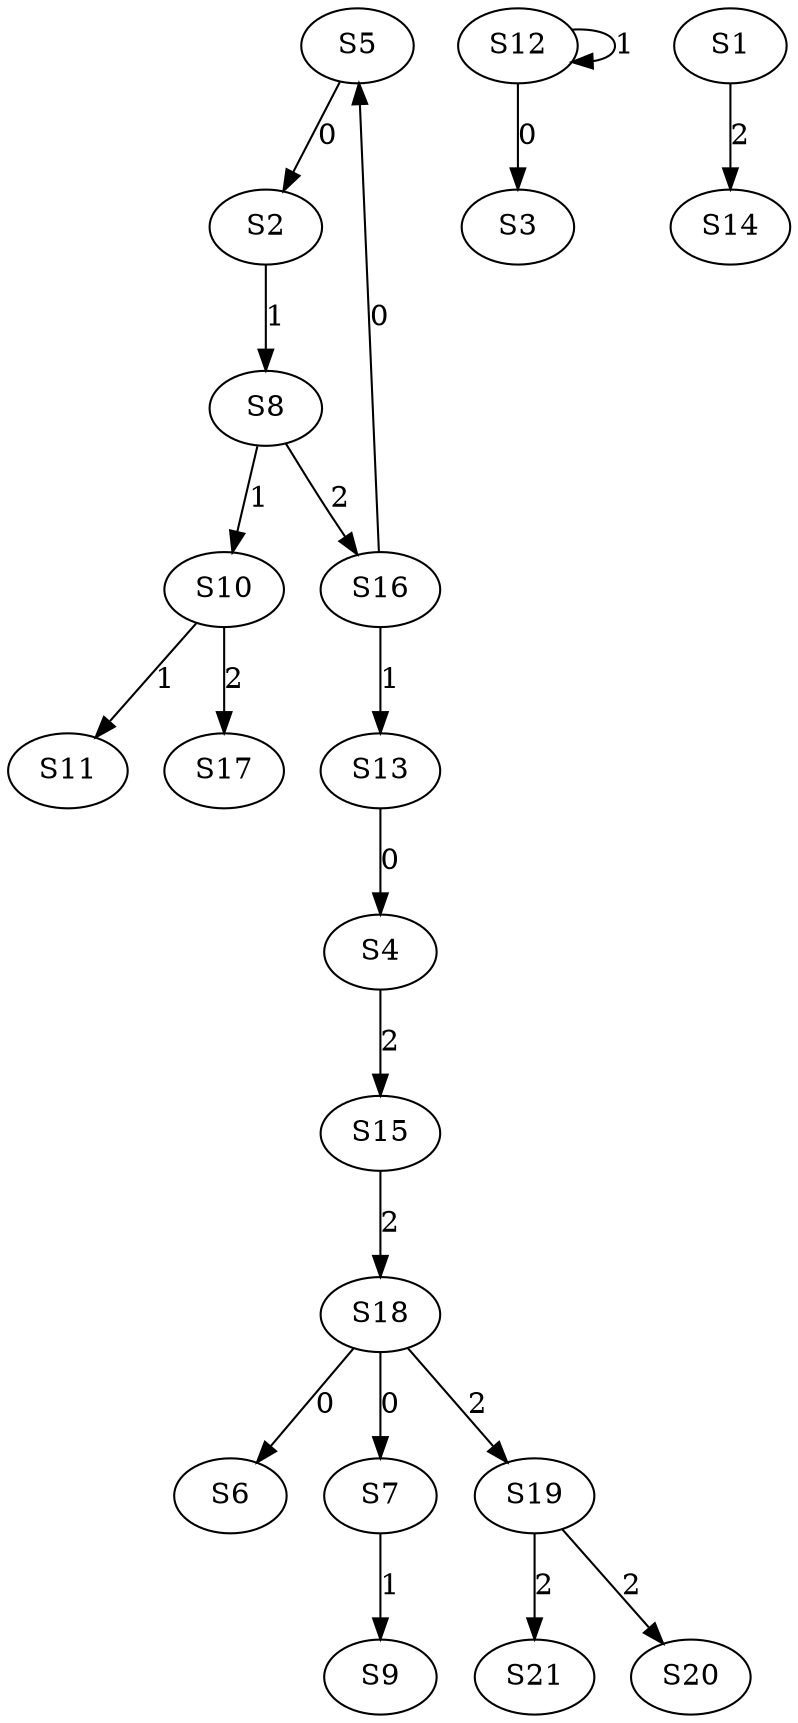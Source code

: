 strict digraph {
	S5 -> S2 [ label = 0 ];
	S12 -> S3 [ label = 0 ];
	S13 -> S4 [ label = 0 ];
	S16 -> S5 [ label = 0 ];
	S18 -> S6 [ label = 0 ];
	S18 -> S7 [ label = 0 ];
	S2 -> S8 [ label = 1 ];
	S7 -> S9 [ label = 1 ];
	S8 -> S10 [ label = 1 ];
	S10 -> S11 [ label = 1 ];
	S12 -> S12 [ label = 1 ];
	S16 -> S13 [ label = 1 ];
	S1 -> S14 [ label = 2 ];
	S4 -> S15 [ label = 2 ];
	S8 -> S16 [ label = 2 ];
	S10 -> S17 [ label = 2 ];
	S15 -> S18 [ label = 2 ];
	S18 -> S19 [ label = 2 ];
	S19 -> S20 [ label = 2 ];
	S19 -> S21 [ label = 2 ];
}